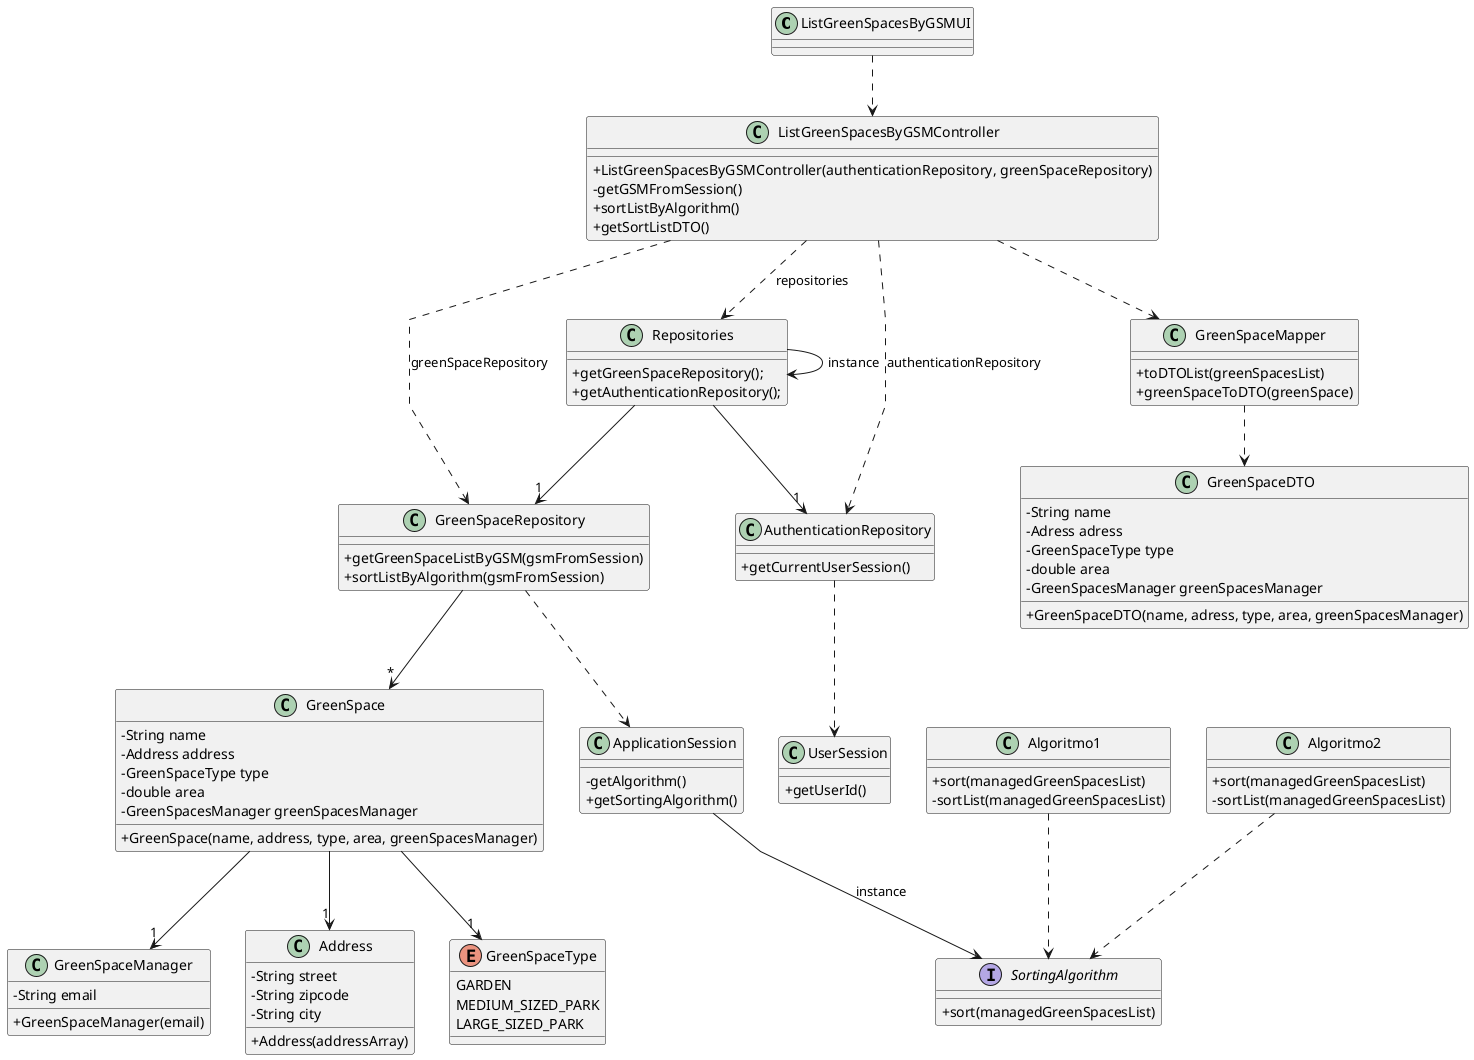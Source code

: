 @startuml
skinparam packageStyle rectangle
skinparam shadowing false
skinparam linetype polyline

skinparam classAttributeIconSize 0

'left to right direction

class ListGreenSpacesByGSMUI {
}

class ListGreenSpacesByGSMController {
    +ListGreenSpacesByGSMController(authenticationRepository, greenSpaceRepository)
    -getGSMFromSession()
    +sortListByAlgorithm()
    +getSortListDTO()
}

class GreenSpaceRepository {
    +getGreenSpaceListByGSM(gsmFromSession)
    +sortListByAlgorithm(gsmFromSession)
}

class GreenSpace {
    -String name
    -Address address
    -GreenSpaceType type
    -double area
    -GreenSpacesManager greenSpacesManager
    +GreenSpace(name, address, type, area, greenSpacesManager)
}

class GreenSpaceManager{
    -String email
    +GreenSpaceManager(email)
}

class Address{
    -String street
    -String zipcode
    -String city
    +Address(addressArray)
}

enum GreenSpaceType{
    GARDEN
    MEDIUM_SIZED_PARK
    LARGE_SIZED_PARK
}

class Repositories{
    +getGreenSpaceRepository();
    +getAuthenticationRepository();
}

class AuthenticationRepository {
    +getCurrentUserSession()
}

class UserSession {
    +getUserId()
}

class GreenSpaceDTO {
    -String name
    -Adress adress
    -GreenSpaceType type
    -double area
    -GreenSpacesManager greenSpacesManager
    +GreenSpaceDTO(name, adress, type, area, greenSpacesManager)
}

class GreenSpaceMapper {
    +toDTOList(greenSpacesList)
    +greenSpaceToDTO(greenSpace)
}

class ApplicationSession {
    -getAlgorithm()
    +getSortingAlgorithm()
}

interface SortingAlgorithm {
    +sort(managedGreenSpacesList)
}

class Algoritmo1 {
    +sort(managedGreenSpacesList)
    -sortList(managedGreenSpacesList)
}

class Algoritmo2 {
    +sort(managedGreenSpacesList)
    -sortList(managedGreenSpacesList)
}


ListGreenSpacesByGSMUI ..> ListGreenSpacesByGSMController
ListGreenSpacesByGSMController ..> Repositories: repositories
ListGreenSpacesByGSMController ..> GreenSpaceRepository: greenSpaceRepository
ListGreenSpacesByGSMController ..> AuthenticationRepository: authenticationRepository
AuthenticationRepository ..> UserSession
Repositories --> Repositories: instance
Repositories --> "1" GreenSpaceRepository
Repositories --> "1" AuthenticationRepository
GreenSpaceRepository --> "*" GreenSpace
GreenSpace --> "1" GreenSpaceManager
GreenSpace --> "1" Address
GreenSpace --> "1" GreenSpaceType
GreenSpaceRepository ..> ApplicationSession
ApplicationSession --> SortingAlgorithm: instance
Algoritmo1 ..> SortingAlgorithm
Algoritmo2 ..> SortingAlgorithm
ListGreenSpacesByGSMController ..> GreenSpaceMapper
GreenSpaceMapper ..> GreenSpaceDTO

@enduml